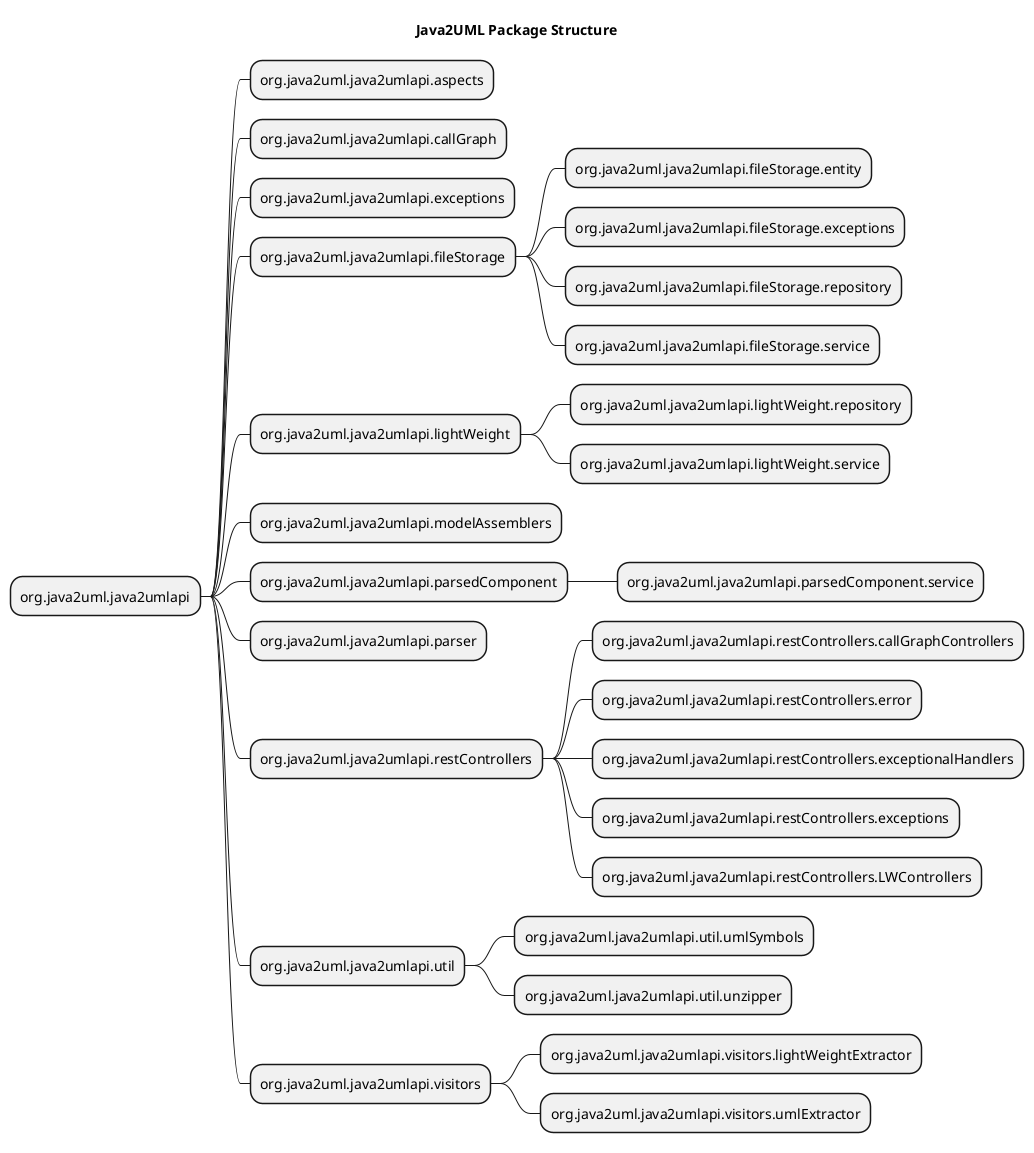 @startmindmap
title Java2UML Package Structure
    * org.java2uml.java2umlapi
    ** org.java2uml.java2umlapi.aspects
    ** org.java2uml.java2umlapi.callGraph
    ** org.java2uml.java2umlapi.exceptions
    ** org.java2uml.java2umlapi.fileStorage
    *** org.java2uml.java2umlapi.fileStorage.entity
    *** org.java2uml.java2umlapi.fileStorage.exceptions
    *** org.java2uml.java2umlapi.fileStorage.repository
    *** org.java2uml.java2umlapi.fileStorage.service
    ** org.java2uml.java2umlapi.lightWeight
    *** org.java2uml.java2umlapi.lightWeight.repository
    *** org.java2uml.java2umlapi.lightWeight.service
    ** org.java2uml.java2umlapi.modelAssemblers
    ** org.java2uml.java2umlapi.parsedComponent
    *** org.java2uml.java2umlapi.parsedComponent.service
    ** org.java2uml.java2umlapi.parser
    ** org.java2uml.java2umlapi.restControllers
    *** org.java2uml.java2umlapi.restControllers.callGraphControllers
    *** org.java2uml.java2umlapi.restControllers.error
    *** org.java2uml.java2umlapi.restControllers.exceptionalHandlers
    *** org.java2uml.java2umlapi.restControllers.exceptions
    *** org.java2uml.java2umlapi.restControllers.LWControllers
    ** org.java2uml.java2umlapi.util
    *** org.java2uml.java2umlapi.util.umlSymbols
    *** org.java2uml.java2umlapi.util.unzipper
    ** org.java2uml.java2umlapi.visitors
    *** org.java2uml.java2umlapi.visitors.lightWeightExtractor
    *** org.java2uml.java2umlapi.visitors.umlExtractor
@endmindmap
